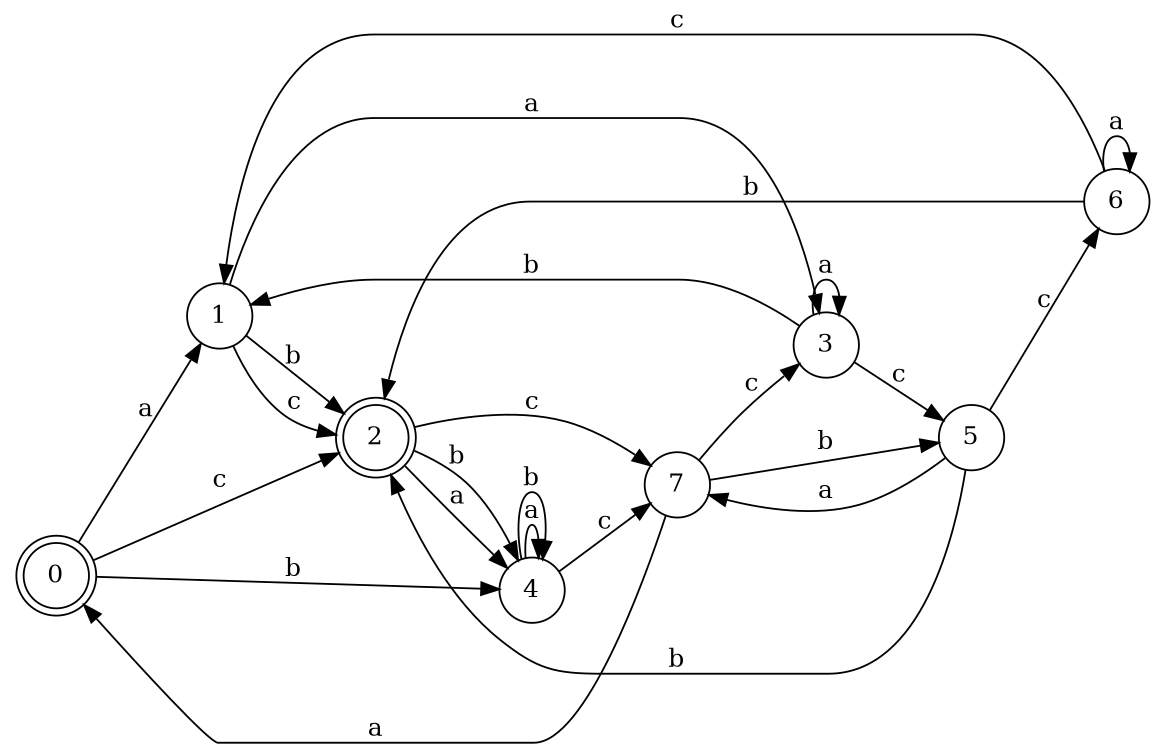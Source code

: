 digraph n7_2 {
__start0 [label="" shape="none"];

rankdir=LR;
size="8,5";

s0 [style="rounded,filled", color="black", fillcolor="white" shape="doublecircle", label="0"];
s1 [style="filled", color="black", fillcolor="white" shape="circle", label="1"];
s2 [style="rounded,filled", color="black", fillcolor="white" shape="doublecircle", label="2"];
s3 [style="filled", color="black", fillcolor="white" shape="circle", label="3"];
s4 [style="filled", color="black", fillcolor="white" shape="circle", label="4"];
s5 [style="filled", color="black", fillcolor="white" shape="circle", label="5"];
s6 [style="filled", color="black", fillcolor="white" shape="circle", label="6"];
s7 [style="filled", color="black", fillcolor="white" shape="circle", label="7"];
s0 -> s1 [label="a"];
s0 -> s4 [label="b"];
s0 -> s2 [label="c"];
s1 -> s3 [label="a"];
s1 -> s2 [label="b"];
s1 -> s2 [label="c"];
s2 -> s4 [label="a"];
s2 -> s4 [label="b"];
s2 -> s7 [label="c"];
s3 -> s3 [label="a"];
s3 -> s1 [label="b"];
s3 -> s5 [label="c"];
s4 -> s4 [label="a"];
s4 -> s4 [label="b"];
s4 -> s7 [label="c"];
s5 -> s7 [label="a"];
s5 -> s2 [label="b"];
s5 -> s6 [label="c"];
s6 -> s6 [label="a"];
s6 -> s2 [label="b"];
s6 -> s1 [label="c"];
s7 -> s0 [label="a"];
s7 -> s5 [label="b"];
s7 -> s3 [label="c"];

}